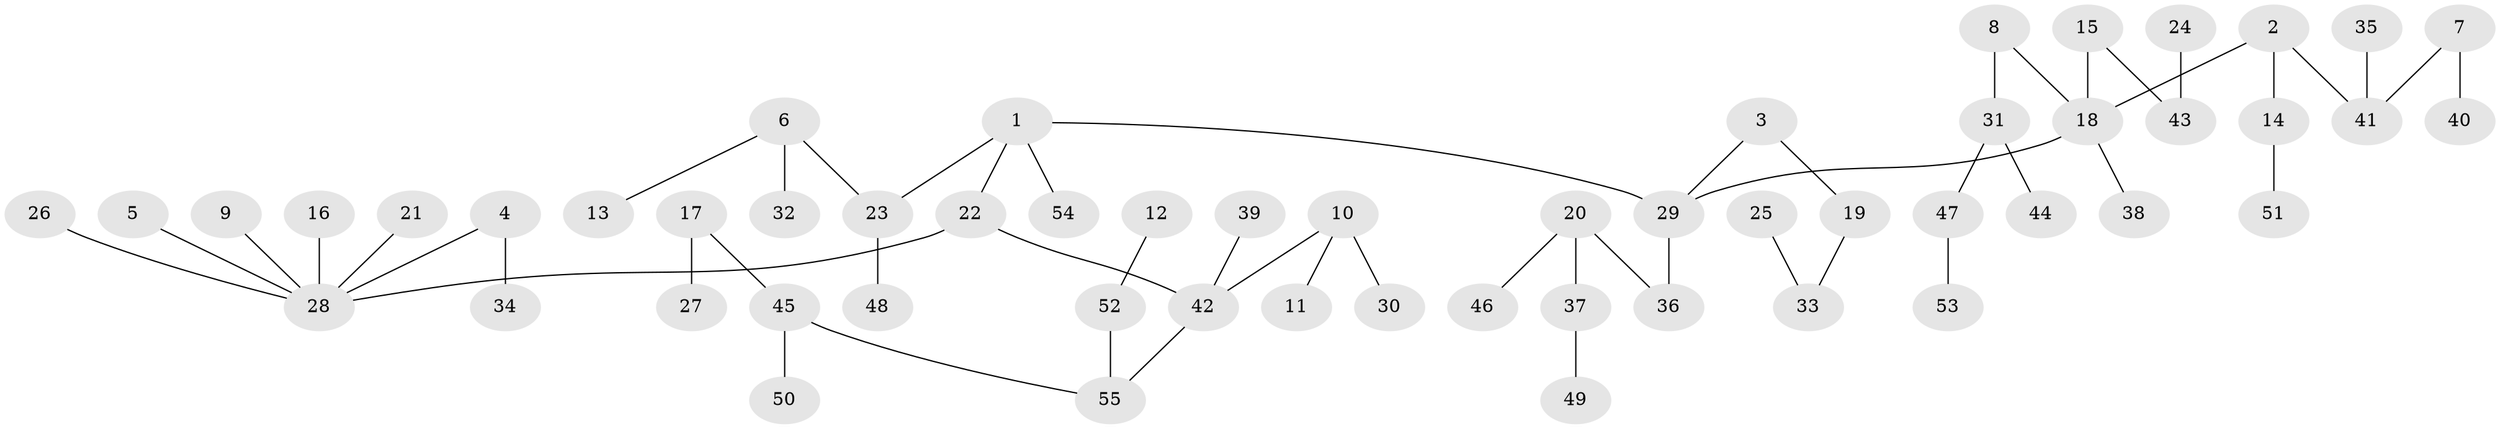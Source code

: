 // original degree distribution, {6: 0.01818181818181818, 4: 0.08181818181818182, 3: 0.11818181818181818, 5: 0.02727272727272727, 2: 0.23636363636363636, 8: 0.00909090909090909, 1: 0.509090909090909}
// Generated by graph-tools (version 1.1) at 2025/02/03/09/25 03:02:20]
// undirected, 55 vertices, 54 edges
graph export_dot {
graph [start="1"]
  node [color=gray90,style=filled];
  1;
  2;
  3;
  4;
  5;
  6;
  7;
  8;
  9;
  10;
  11;
  12;
  13;
  14;
  15;
  16;
  17;
  18;
  19;
  20;
  21;
  22;
  23;
  24;
  25;
  26;
  27;
  28;
  29;
  30;
  31;
  32;
  33;
  34;
  35;
  36;
  37;
  38;
  39;
  40;
  41;
  42;
  43;
  44;
  45;
  46;
  47;
  48;
  49;
  50;
  51;
  52;
  53;
  54;
  55;
  1 -- 22 [weight=1.0];
  1 -- 23 [weight=1.0];
  1 -- 29 [weight=1.0];
  1 -- 54 [weight=1.0];
  2 -- 14 [weight=1.0];
  2 -- 18 [weight=1.0];
  2 -- 41 [weight=1.0];
  3 -- 19 [weight=1.0];
  3 -- 29 [weight=1.0];
  4 -- 28 [weight=1.0];
  4 -- 34 [weight=1.0];
  5 -- 28 [weight=1.0];
  6 -- 13 [weight=1.0];
  6 -- 23 [weight=1.0];
  6 -- 32 [weight=1.0];
  7 -- 40 [weight=1.0];
  7 -- 41 [weight=1.0];
  8 -- 18 [weight=1.0];
  8 -- 31 [weight=1.0];
  9 -- 28 [weight=1.0];
  10 -- 11 [weight=1.0];
  10 -- 30 [weight=1.0];
  10 -- 42 [weight=1.0];
  12 -- 52 [weight=1.0];
  14 -- 51 [weight=1.0];
  15 -- 18 [weight=1.0];
  15 -- 43 [weight=1.0];
  16 -- 28 [weight=1.0];
  17 -- 27 [weight=1.0];
  17 -- 45 [weight=1.0];
  18 -- 29 [weight=1.0];
  18 -- 38 [weight=1.0];
  19 -- 33 [weight=1.0];
  20 -- 36 [weight=1.0];
  20 -- 37 [weight=1.0];
  20 -- 46 [weight=1.0];
  21 -- 28 [weight=1.0];
  22 -- 28 [weight=1.0];
  22 -- 42 [weight=1.0];
  23 -- 48 [weight=1.0];
  24 -- 43 [weight=1.0];
  25 -- 33 [weight=1.0];
  26 -- 28 [weight=1.0];
  29 -- 36 [weight=1.0];
  31 -- 44 [weight=1.0];
  31 -- 47 [weight=1.0];
  35 -- 41 [weight=1.0];
  37 -- 49 [weight=1.0];
  39 -- 42 [weight=1.0];
  42 -- 55 [weight=1.0];
  45 -- 50 [weight=1.0];
  45 -- 55 [weight=1.0];
  47 -- 53 [weight=1.0];
  52 -- 55 [weight=1.0];
}
